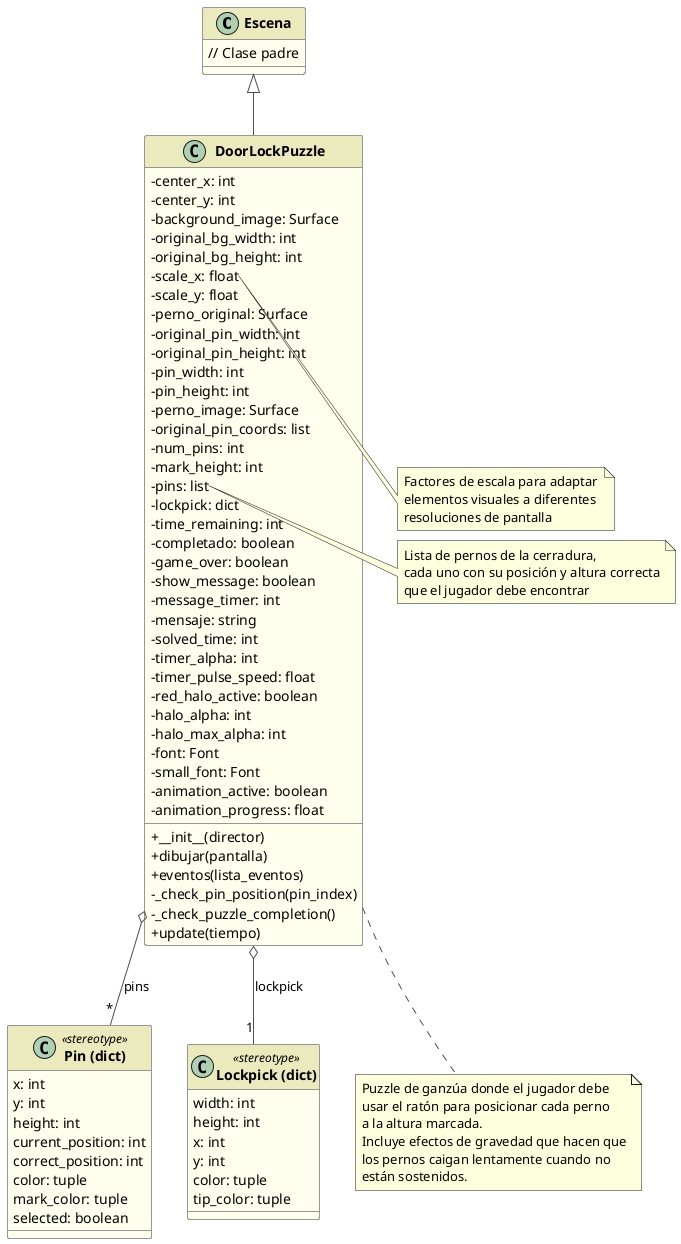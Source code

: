 @startuml DoorLockPuzzle

skinparam classAttributeIconSize 0
skinparam classFontStyle bold
skinparam classBackgroundColor #FFFFEE
skinparam classBorderColor #969696
skinparam arrowColor #4D4D4D
skinparam shadowing false
skinparam stereotypeCBackgroundColor #CCE6FF

skinparam class {
  FontColor #000000
  HeaderBackgroundColor #EAEABD
  BorderThickness 1
}

class Escena {
  // Clase padre
}

class DoorLockPuzzle {
  -center_x: int
  -center_y: int
  -background_image: Surface
  -original_bg_width: int
  -original_bg_height: int
  -scale_x: float
  -scale_y: float
  -perno_original: Surface
  -original_pin_width: int
  -original_pin_height: int
  -pin_width: int
  -pin_height: int
  -perno_image: Surface
  -original_pin_coords: list
  -num_pins: int
  -mark_height: int
  -pins: list
  -lockpick: dict
  -time_remaining: int
  -completado: boolean
  -game_over: boolean
  -show_message: boolean
  -message_timer: int
  -mensaje: string
  -solved_time: int
  -timer_alpha: int
  -timer_pulse_speed: float
  -red_halo_active: boolean
  -halo_alpha: int
  -halo_max_alpha: int
  -font: Font
  -small_font: Font
  -animation_active: boolean
  -animation_progress: float
  +__init__(director)
  +dibujar(pantalla)
  +eventos(lista_eventos)
  -_check_pin_position(pin_index)
  -_check_puzzle_completion()
  +update(tiempo)
}

' Estructura de perno
class "Pin (dict)" as Pin <<stereotype>> {
  x: int
  y: int
  height: int
  current_position: int
  correct_position: int
  color: tuple
  mark_color: tuple
  selected: boolean
}

' Estructura de ganzúa
class "Lockpick (dict)" as Lockpick <<stereotype>> {
  width: int
  height: int
  x: int
  y: int
  color: tuple
  tip_color: tuple
}

' Relaciones
Escena <|-- DoorLockPuzzle
DoorLockPuzzle o-- "*" Pin : pins
DoorLockPuzzle o-- "1" Lockpick : lockpick

note right of DoorLockPuzzle::scale_x
  Factores de escala para adaptar
  elementos visuales a diferentes 
  resoluciones de pantalla
end note

note right of DoorLockPuzzle::pins
  Lista de pernos de la cerradura,
  cada uno con su posición y altura correcta
  que el jugador debe encontrar
end note

note bottom of DoorLockPuzzle
  Puzzle de ganzúa donde el jugador debe
  usar el ratón para posicionar cada perno
  a la altura marcada.
  Incluye efectos de gravedad que hacen que
  los pernos caigan lentamente cuando no
  están sostenidos.
end note

@enduml